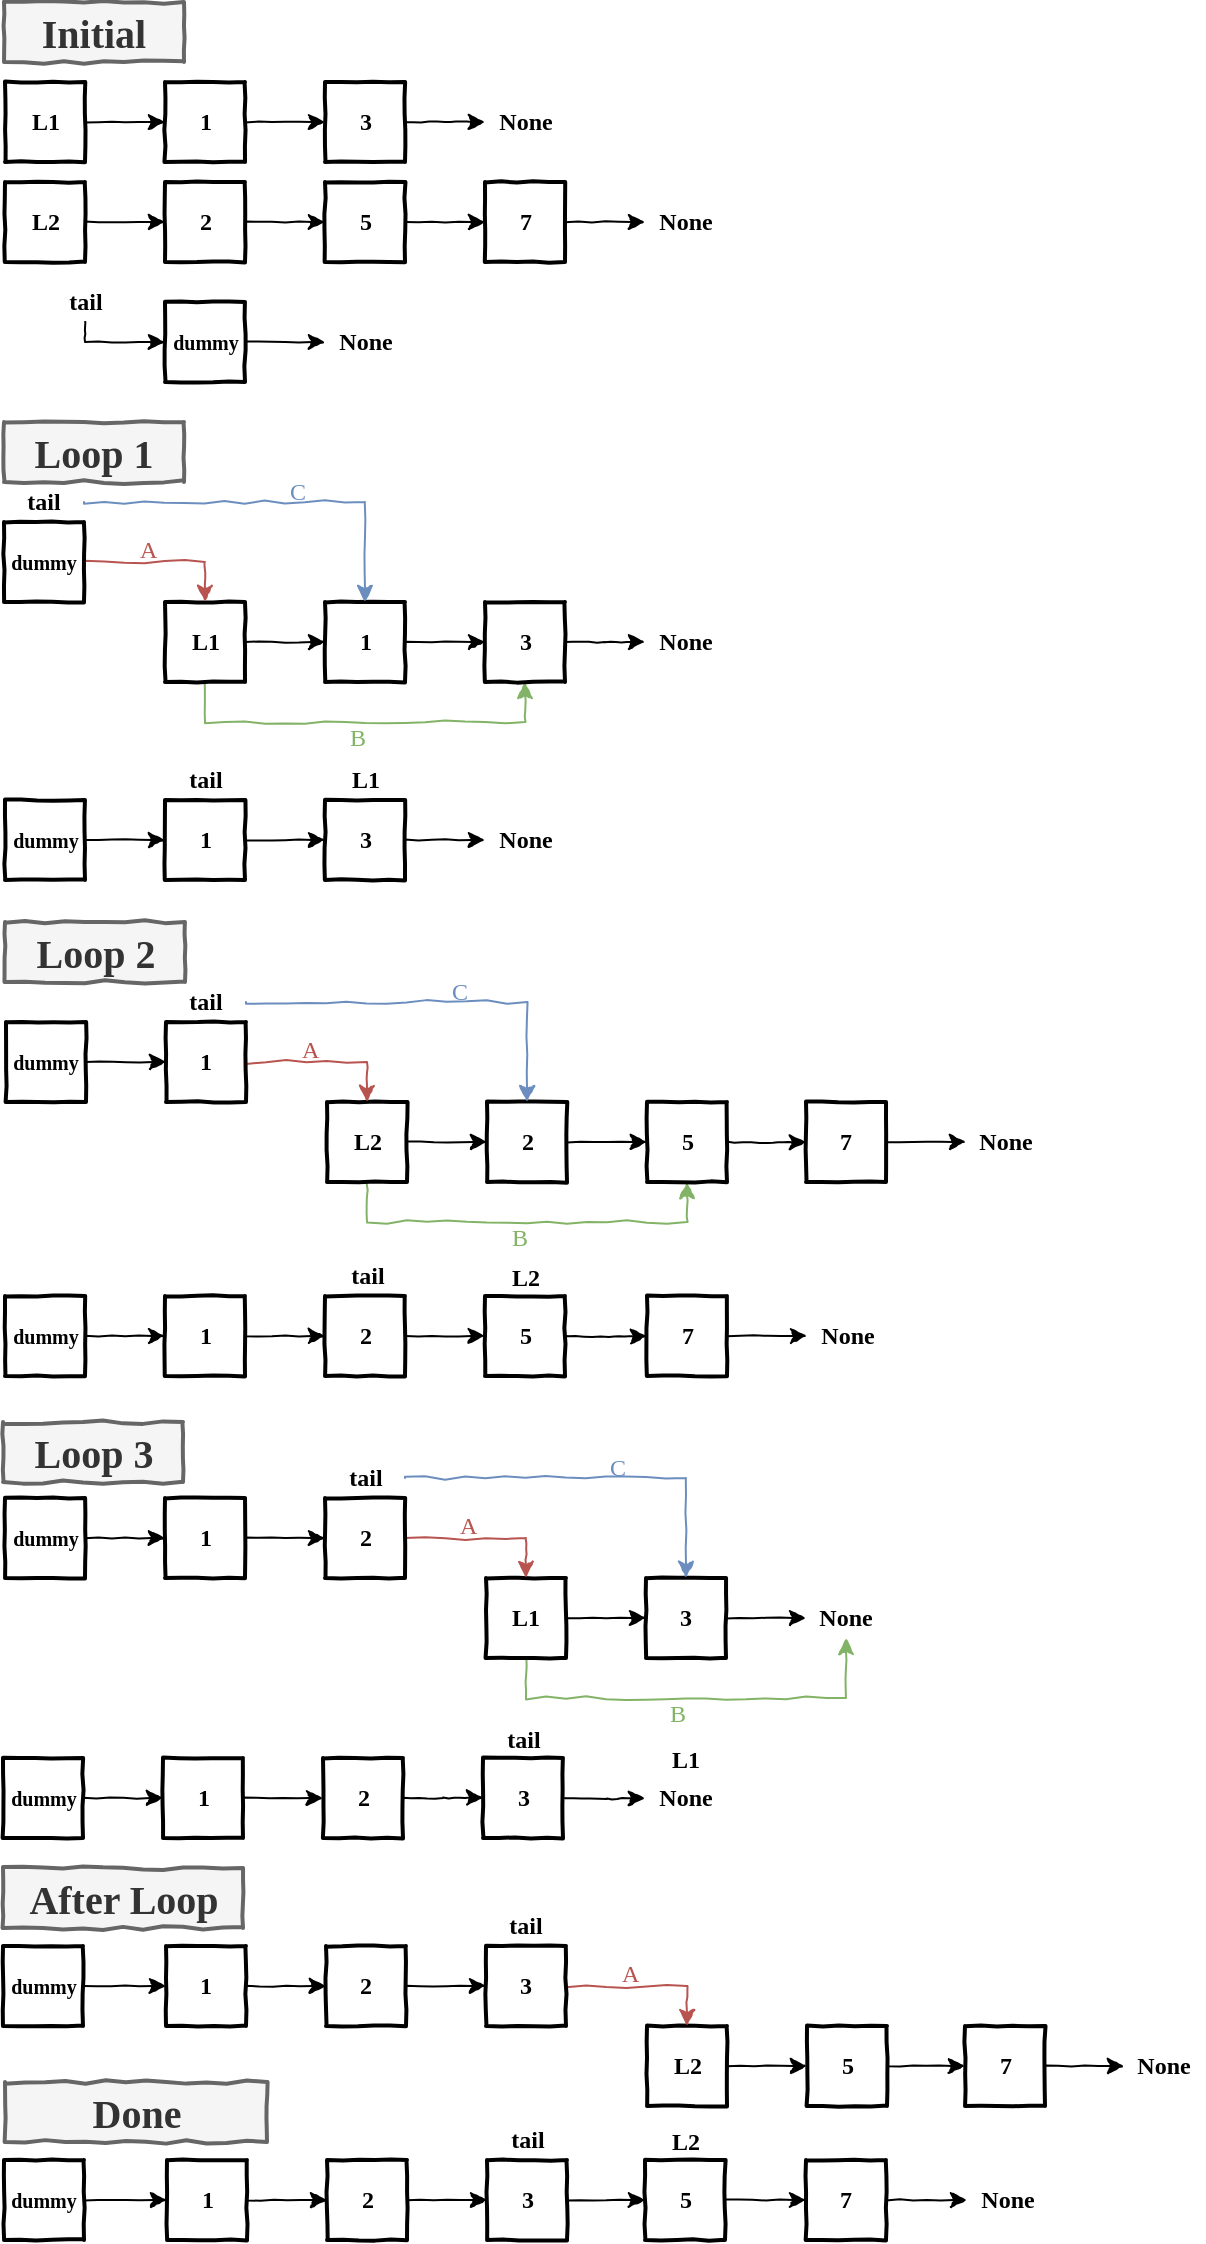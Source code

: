 <mxfile version="12.0.2" type="github" pages="1"><diagram id="EcP9DcWtl1fWHx07Um3-" name="Page-1"><mxGraphModel dx="1189" dy="653" grid="1" gridSize="10" guides="1" tooltips="1" connect="1" arrows="1" fold="1" page="1" pageScale="1" pageWidth="850" pageHeight="1100" math="0" shadow="0"><root><mxCell id="0"/><mxCell id="1" parent="0"/><mxCell id="IUPr6BPMt6sLGLVUetB7-13" value="" style="edgeStyle=orthogonalEdgeStyle;rounded=0;orthogonalLoop=1;jettySize=auto;html=1;comic=1;" parent="1" source="IUPr6BPMt6sLGLVUetB7-3" target="IUPr6BPMt6sLGLVUetB7-12" edge="1"><mxGeometry relative="1" as="geometry"/></mxCell><mxCell id="IUPr6BPMt6sLGLVUetB7-3" value="L1" style="html=1;whiteSpace=wrap;comic=1;strokeWidth=2;fontFamily=Comic Sans MS;fontStyle=1;" parent="1" vertex="1"><mxGeometry x="6.5" y="80" width="40" height="40" as="geometry"/></mxCell><mxCell id="IUPr6BPMt6sLGLVUetB7-15" value="" style="edgeStyle=orthogonalEdgeStyle;rounded=0;orthogonalLoop=1;jettySize=auto;html=1;comic=1;" parent="1" source="IUPr6BPMt6sLGLVUetB7-12" target="IUPr6BPMt6sLGLVUetB7-14" edge="1"><mxGeometry relative="1" as="geometry"/></mxCell><mxCell id="IUPr6BPMt6sLGLVUetB7-12" value="1" style="html=1;whiteSpace=wrap;comic=1;strokeWidth=2;fontFamily=Comic Sans MS;fontStyle=1;" parent="1" vertex="1"><mxGeometry x="86.5" y="80" width="40" height="40" as="geometry"/></mxCell><mxCell id="IUPr6BPMt6sLGLVUetB7-24" value="" style="edgeStyle=orthogonalEdgeStyle;rounded=0;orthogonalLoop=1;jettySize=auto;html=1;comic=1;" parent="1" source="IUPr6BPMt6sLGLVUetB7-14" edge="1"><mxGeometry relative="1" as="geometry"><mxPoint x="246.5" y="100" as="targetPoint"/></mxGeometry></mxCell><mxCell id="IUPr6BPMt6sLGLVUetB7-14" value="3" style="html=1;whiteSpace=wrap;comic=1;strokeWidth=2;fontFamily=Comic Sans MS;fontStyle=1;" parent="1" vertex="1"><mxGeometry x="166.5" y="80" width="40" height="40" as="geometry"/></mxCell><mxCell id="IUPr6BPMt6sLGLVUetB7-30" value="None" style="html=1;whiteSpace=wrap;comic=1;strokeWidth=2;fontFamily=Comic Sans MS;fontStyle=1;strokeColor=none;fillColor=none;" parent="1" vertex="1"><mxGeometry x="246.5" y="80" width="40" height="40" as="geometry"/></mxCell><mxCell id="IUPr6BPMt6sLGLVUetB7-18" value="" style="edgeStyle=orthogonalEdgeStyle;rounded=0;orthogonalLoop=1;jettySize=auto;html=1;comic=1;" parent="1" source="IUPr6BPMt6sLGLVUetB7-16" target="IUPr6BPMt6sLGLVUetB7-17" edge="1"><mxGeometry relative="1" as="geometry"/></mxCell><mxCell id="IUPr6BPMt6sLGLVUetB7-16" value="L2" style="html=1;whiteSpace=wrap;comic=1;strokeWidth=2;fontFamily=Comic Sans MS;fontStyle=1;" parent="1" vertex="1"><mxGeometry x="6.5" y="130" width="40" height="40" as="geometry"/></mxCell><mxCell id="IUPr6BPMt6sLGLVUetB7-20" value="" style="edgeStyle=orthogonalEdgeStyle;rounded=0;orthogonalLoop=1;jettySize=auto;html=1;comic=1;" parent="1" source="IUPr6BPMt6sLGLVUetB7-17" target="IUPr6BPMt6sLGLVUetB7-19" edge="1"><mxGeometry relative="1" as="geometry"/></mxCell><mxCell id="IUPr6BPMt6sLGLVUetB7-17" value="2" style="html=1;whiteSpace=wrap;comic=1;strokeWidth=2;fontFamily=Comic Sans MS;fontStyle=1;" parent="1" vertex="1"><mxGeometry x="86.5" y="130" width="40" height="40" as="geometry"/></mxCell><mxCell id="IUPr6BPMt6sLGLVUetB7-22" value="" style="edgeStyle=orthogonalEdgeStyle;rounded=0;orthogonalLoop=1;jettySize=auto;html=1;comic=1;" parent="1" source="IUPr6BPMt6sLGLVUetB7-19" target="IUPr6BPMt6sLGLVUetB7-21" edge="1"><mxGeometry relative="1" as="geometry"/></mxCell><mxCell id="IUPr6BPMt6sLGLVUetB7-19" value="5" style="html=1;whiteSpace=wrap;comic=1;strokeWidth=2;fontFamily=Comic Sans MS;fontStyle=1;" parent="1" vertex="1"><mxGeometry x="166.5" y="130" width="40" height="40" as="geometry"/></mxCell><mxCell id="IUPr6BPMt6sLGLVUetB7-29" value="" style="edgeStyle=orthogonalEdgeStyle;rounded=0;comic=1;orthogonalLoop=1;jettySize=auto;html=1;" parent="1" source="IUPr6BPMt6sLGLVUetB7-21" target="IUPr6BPMt6sLGLVUetB7-28" edge="1"><mxGeometry relative="1" as="geometry"/></mxCell><mxCell id="IUPr6BPMt6sLGLVUetB7-21" value="7" style="html=1;whiteSpace=wrap;comic=1;strokeWidth=2;fontFamily=Comic Sans MS;fontStyle=1;" parent="1" vertex="1"><mxGeometry x="246.5" y="130" width="40" height="40" as="geometry"/></mxCell><mxCell id="IUPr6BPMt6sLGLVUetB7-28" value="None" style="html=1;whiteSpace=wrap;comic=1;strokeWidth=2;fontFamily=Comic Sans MS;fontStyle=1;rounded=0;glass=0;shadow=0;strokeColor=none;fillColor=none;" parent="1" vertex="1"><mxGeometry x="326.5" y="130" width="40" height="40" as="geometry"/></mxCell><mxCell id="IUPr6BPMt6sLGLVUetB7-46" style="edgeStyle=orthogonalEdgeStyle;rounded=0;comic=1;orthogonalLoop=1;jettySize=auto;html=1;entryX=0;entryY=0.5;entryDx=0;entryDy=0;fontFamily=Verdana;" parent="1" source="IUPr6BPMt6sLGLVUetB7-32" target="IUPr6BPMt6sLGLVUetB7-45" edge="1"><mxGeometry relative="1" as="geometry"/></mxCell><mxCell id="IUPr6BPMt6sLGLVUetB7-32" value="&lt;font style=&quot;font-size: 10px&quot;&gt;dummy&lt;/font&gt;" style="html=1;whiteSpace=wrap;comic=1;strokeWidth=2;fontFamily=Comic Sans MS;fontStyle=1;" parent="1" vertex="1"><mxGeometry x="86.5" y="190" width="40" height="40" as="geometry"/></mxCell><mxCell id="trHUkTjwZEMBzdCRHSfP-166" style="edgeStyle=orthogonalEdgeStyle;rounded=0;comic=1;orthogonalLoop=1;jettySize=auto;html=1;exitX=0.5;exitY=1;exitDx=0;exitDy=0;entryX=0;entryY=0.5;entryDx=0;entryDy=0;labelBackgroundColor=none;fontFamily=Comic Sans MS;fontSize=10;fontColor=#B3B3B3;" parent="1" source="IUPr6BPMt6sLGLVUetB7-36" target="IUPr6BPMt6sLGLVUetB7-32" edge="1"><mxGeometry relative="1" as="geometry"><Array as="points"><mxPoint x="46.5" y="210"/></Array></mxGeometry></mxCell><mxCell id="IUPr6BPMt6sLGLVUetB7-36" value="tail" style="html=1;whiteSpace=wrap;comic=1;strokeWidth=2;fontFamily=Comic Sans MS;fontStyle=1;strokeColor=none;fillColor=none;" parent="1" vertex="1"><mxGeometry x="26.5" y="180" width="40" height="20" as="geometry"/></mxCell><mxCell id="IUPr6BPMt6sLGLVUetB7-45" value="None" style="html=1;whiteSpace=wrap;comic=1;strokeWidth=2;fontFamily=Comic Sans MS;fontStyle=1;rounded=0;glass=0;shadow=0;strokeColor=none;fillColor=none;" parent="1" vertex="1"><mxGeometry x="166.5" y="190" width="40" height="40" as="geometry"/></mxCell><mxCell id="trHUkTjwZEMBzdCRHSfP-5" value="&lt;font style=&quot;font-size: 20px&quot;&gt;Initial&lt;/font&gt;" style="html=1;whiteSpace=wrap;comic=1;strokeWidth=2;fontFamily=Comic Sans MS;fontStyle=1;fillColor=#f5f5f5;strokeColor=#666666;fontColor=#333333;" parent="1" vertex="1"><mxGeometry x="6" y="40" width="90" height="30" as="geometry"/></mxCell><mxCell id="trHUkTjwZEMBzdCRHSfP-6" value="Loop 1" style="html=1;whiteSpace=wrap;comic=1;strokeWidth=2;fontFamily=Comic Sans MS;fontStyle=1;fillColor=#f5f5f5;strokeColor=#666666;fontColor=#333333;fontSize=20;" parent="1" vertex="1"><mxGeometry x="6" y="250" width="90" height="30" as="geometry"/></mxCell><mxCell id="trHUkTjwZEMBzdCRHSfP-167" value="" style="edgeStyle=orthogonalEdgeStyle;rounded=0;orthogonalLoop=1;jettySize=auto;html=1;comic=1;" parent="1" source="trHUkTjwZEMBzdCRHSfP-168" target="trHUkTjwZEMBzdCRHSfP-170" edge="1"><mxGeometry relative="1" as="geometry"/></mxCell><mxCell id="trHUkTjwZEMBzdCRHSfP-185" style="edgeStyle=orthogonalEdgeStyle;rounded=0;comic=1;orthogonalLoop=1;jettySize=auto;html=1;exitX=0.5;exitY=1;exitDx=0;exitDy=0;entryX=0.5;entryY=1;entryDx=0;entryDy=0;labelBackgroundColor=none;fontFamily=Comic Sans MS;fontSize=10;fontColor=#B3B3B3;fillColor=#d5e8d4;strokeColor=#82b366;" parent="1" source="trHUkTjwZEMBzdCRHSfP-168" target="trHUkTjwZEMBzdCRHSfP-172" edge="1"><mxGeometry relative="1" as="geometry"/></mxCell><mxCell id="trHUkTjwZEMBzdCRHSfP-168" value="L1" style="html=1;whiteSpace=wrap;comic=1;strokeWidth=2;fontFamily=Comic Sans MS;fontStyle=1;" parent="1" vertex="1"><mxGeometry x="86.5" y="340" width="40" height="40" as="geometry"/></mxCell><mxCell id="trHUkTjwZEMBzdCRHSfP-169" value="" style="edgeStyle=orthogonalEdgeStyle;rounded=0;orthogonalLoop=1;jettySize=auto;html=1;comic=1;" parent="1" source="trHUkTjwZEMBzdCRHSfP-170" target="trHUkTjwZEMBzdCRHSfP-172" edge="1"><mxGeometry relative="1" as="geometry"/></mxCell><mxCell id="trHUkTjwZEMBzdCRHSfP-170" value="1" style="html=1;whiteSpace=wrap;comic=1;strokeWidth=2;fontFamily=Comic Sans MS;fontStyle=1;" parent="1" vertex="1"><mxGeometry x="166.5" y="340" width="40" height="40" as="geometry"/></mxCell><mxCell id="trHUkTjwZEMBzdCRHSfP-171" value="" style="edgeStyle=orthogonalEdgeStyle;rounded=0;orthogonalLoop=1;jettySize=auto;html=1;comic=1;" parent="1" source="trHUkTjwZEMBzdCRHSfP-172" edge="1"><mxGeometry relative="1" as="geometry"><mxPoint x="326.5" y="360" as="targetPoint"/></mxGeometry></mxCell><mxCell id="trHUkTjwZEMBzdCRHSfP-172" value="3" style="html=1;whiteSpace=wrap;comic=1;strokeWidth=2;fontFamily=Comic Sans MS;fontStyle=1;" parent="1" vertex="1"><mxGeometry x="246.5" y="340" width="40" height="40" as="geometry"/></mxCell><mxCell id="trHUkTjwZEMBzdCRHSfP-173" value="None" style="html=1;whiteSpace=wrap;comic=1;strokeWidth=2;fontFamily=Comic Sans MS;fontStyle=1;strokeColor=none;fillColor=none;" parent="1" vertex="1"><mxGeometry x="326.5" y="340" width="40" height="40" as="geometry"/></mxCell><mxCell id="trHUkTjwZEMBzdCRHSfP-184" style="edgeStyle=orthogonalEdgeStyle;rounded=0;comic=1;orthogonalLoop=1;jettySize=auto;html=1;exitX=1;exitY=0.5;exitDx=0;exitDy=0;entryX=0.5;entryY=0;entryDx=0;entryDy=0;labelBackgroundColor=none;fontFamily=Comic Sans MS;fontSize=10;fontColor=#B3B3B3;fillColor=#f8cecc;strokeColor=#b85450;" parent="1" source="trHUkTjwZEMBzdCRHSfP-175" target="trHUkTjwZEMBzdCRHSfP-168" edge="1"><mxGeometry relative="1" as="geometry"/></mxCell><mxCell id="trHUkTjwZEMBzdCRHSfP-175" value="&lt;font style=&quot;font-size: 10px&quot;&gt;dummy&lt;/font&gt;" style="html=1;whiteSpace=wrap;comic=1;strokeWidth=2;fontFamily=Comic Sans MS;fontStyle=1;" parent="1" vertex="1"><mxGeometry x="6" y="300" width="40" height="40" as="geometry"/></mxCell><mxCell id="trHUkTjwZEMBzdCRHSfP-186" style="edgeStyle=orthogonalEdgeStyle;rounded=0;comic=1;orthogonalLoop=1;jettySize=auto;html=1;exitX=1;exitY=0.5;exitDx=0;exitDy=0;entryX=0.5;entryY=0;entryDx=0;entryDy=0;labelBackgroundColor=none;fontFamily=Comic Sans MS;fontSize=10;fontColor=#B3B3B3;fillColor=#dae8fc;strokeColor=#6c8ebf;" parent="1" source="trHUkTjwZEMBzdCRHSfP-177" target="trHUkTjwZEMBzdCRHSfP-170" edge="1"><mxGeometry relative="1" as="geometry"/></mxCell><mxCell id="trHUkTjwZEMBzdCRHSfP-177" value="tail" style="html=1;whiteSpace=wrap;comic=1;strokeWidth=2;fontFamily=Comic Sans MS;fontStyle=1;strokeColor=none;fillColor=none;" parent="1" vertex="1"><mxGeometry x="6" y="280" width="40" height="20" as="geometry"/></mxCell><mxCell id="trHUkTjwZEMBzdCRHSfP-193" value="&lt;font style=&quot;font-size: 12px&quot; color=&quot;#B85450&quot;&gt;A&lt;/font&gt;" style="text;html=1;resizable=0;points=[];autosize=1;align=left;verticalAlign=top;spacingTop=-4;fontSize=10;fontFamily=Comic Sans MS;fontColor=#000000;" parent="1" vertex="1"><mxGeometry x="71.5" y="304" width="20" height="10" as="geometry"/></mxCell><mxCell id="trHUkTjwZEMBzdCRHSfP-194" value="&lt;font style=&quot;font-size: 12px&quot; color=&quot;#82B366&quot;&gt;B&lt;/font&gt;" style="text;html=1;resizable=0;points=[];autosize=1;align=left;verticalAlign=top;spacingTop=-4;fontSize=10;fontFamily=Comic Sans MS;fontColor=#000000;" parent="1" vertex="1"><mxGeometry x="176.5" y="398" width="20" height="10" as="geometry"/></mxCell><mxCell id="trHUkTjwZEMBzdCRHSfP-196" value="&lt;font style=&quot;font-size: 12px&quot; color=&quot;#6C8EBF&quot;&gt;C&lt;/font&gt;" style="text;html=1;resizable=0;points=[];autosize=1;align=left;verticalAlign=top;spacingTop=-4;fontSize=10;fontFamily=Comic Sans MS;fontColor=#000000;" parent="1" vertex="1"><mxGeometry x="146.5" y="275" width="20" height="10" as="geometry"/></mxCell><mxCell id="trHUkTjwZEMBzdCRHSfP-200" style="edgeStyle=orthogonalEdgeStyle;rounded=0;comic=1;orthogonalLoop=1;jettySize=auto;html=1;exitX=1;exitY=0.5;exitDx=0;exitDy=0;entryX=0;entryY=0.5;entryDx=0;entryDy=0;labelBackgroundColor=none;fontFamily=Comic Sans MS;fontSize=10;fontColor=#000000;" parent="1" source="trHUkTjwZEMBzdCRHSfP-198" target="trHUkTjwZEMBzdCRHSfP-199" edge="1"><mxGeometry relative="1" as="geometry"/></mxCell><mxCell id="trHUkTjwZEMBzdCRHSfP-198" value="&lt;font style=&quot;font-size: 10px&quot;&gt;dummy&lt;/font&gt;" style="html=1;whiteSpace=wrap;comic=1;strokeWidth=2;fontFamily=Comic Sans MS;fontStyle=1;" parent="1" vertex="1"><mxGeometry x="6.5" y="439" width="40" height="40" as="geometry"/></mxCell><mxCell id="trHUkTjwZEMBzdCRHSfP-203" style="edgeStyle=orthogonalEdgeStyle;rounded=0;comic=1;orthogonalLoop=1;jettySize=auto;html=1;exitX=1;exitY=0.5;exitDx=0;exitDy=0;entryX=0;entryY=0.5;entryDx=0;entryDy=0;labelBackgroundColor=none;fontFamily=Comic Sans MS;fontSize=10;fontColor=#000000;" parent="1" source="trHUkTjwZEMBzdCRHSfP-199" target="trHUkTjwZEMBzdCRHSfP-202" edge="1"><mxGeometry relative="1" as="geometry"/></mxCell><mxCell id="trHUkTjwZEMBzdCRHSfP-199" value="1" style="html=1;whiteSpace=wrap;comic=1;strokeWidth=2;fontFamily=Comic Sans MS;fontStyle=1;" parent="1" vertex="1"><mxGeometry x="86.5" y="439" width="40" height="40" as="geometry"/></mxCell><mxCell id="trHUkTjwZEMBzdCRHSfP-201" value="tail" style="html=1;whiteSpace=wrap;comic=1;strokeWidth=2;fontFamily=Comic Sans MS;fontStyle=1;strokeColor=none;fillColor=none;" parent="1" vertex="1"><mxGeometry x="86.5" y="419" width="40" height="20" as="geometry"/></mxCell><mxCell id="trHUkTjwZEMBzdCRHSfP-206" style="edgeStyle=orthogonalEdgeStyle;rounded=0;comic=1;orthogonalLoop=1;jettySize=auto;html=1;exitX=1;exitY=0.5;exitDx=0;exitDy=0;entryX=0;entryY=0.5;entryDx=0;entryDy=0;labelBackgroundColor=none;fontFamily=Comic Sans MS;fontSize=10;fontColor=#000000;" parent="1" source="trHUkTjwZEMBzdCRHSfP-202" target="trHUkTjwZEMBzdCRHSfP-205" edge="1"><mxGeometry relative="1" as="geometry"/></mxCell><mxCell id="trHUkTjwZEMBzdCRHSfP-202" value="3" style="html=1;whiteSpace=wrap;comic=1;strokeWidth=2;fontFamily=Comic Sans MS;fontStyle=1;" parent="1" vertex="1"><mxGeometry x="166.5" y="439" width="40" height="40" as="geometry"/></mxCell><mxCell id="trHUkTjwZEMBzdCRHSfP-204" value="&lt;font style=&quot;font-size: 12px&quot;&gt;L1&lt;/font&gt;" style="html=1;whiteSpace=wrap;comic=1;strokeWidth=2;fontFamily=Comic Sans MS;fontStyle=1;strokeColor=none;fillColor=none;" parent="1" vertex="1"><mxGeometry x="166.5" y="419" width="40" height="20" as="geometry"/></mxCell><mxCell id="trHUkTjwZEMBzdCRHSfP-205" value="None" style="html=1;whiteSpace=wrap;comic=1;strokeWidth=2;fontFamily=Comic Sans MS;fontStyle=1;strokeColor=none;fillColor=none;" parent="1" vertex="1"><mxGeometry x="246.5" y="439" width="40" height="40" as="geometry"/></mxCell><mxCell id="trHUkTjwZEMBzdCRHSfP-207" value="Loop 2" style="html=1;whiteSpace=wrap;comic=1;strokeWidth=2;fontFamily=Comic Sans MS;fontStyle=1;fillColor=#f5f5f5;strokeColor=#666666;fontColor=#333333;fontSize=20;" parent="1" vertex="1"><mxGeometry x="6.5" y="500" width="90" height="30" as="geometry"/></mxCell><mxCell id="trHUkTjwZEMBzdCRHSfP-208" value="" style="edgeStyle=orthogonalEdgeStyle;rounded=0;orthogonalLoop=1;jettySize=auto;html=1;comic=1;" parent="1" source="trHUkTjwZEMBzdCRHSfP-210" target="trHUkTjwZEMBzdCRHSfP-212" edge="1"><mxGeometry relative="1" as="geometry"/></mxCell><mxCell id="trHUkTjwZEMBzdCRHSfP-209" style="edgeStyle=orthogonalEdgeStyle;rounded=0;comic=1;orthogonalLoop=1;jettySize=auto;html=1;exitX=0.5;exitY=1;exitDx=0;exitDy=0;entryX=0.5;entryY=1;entryDx=0;entryDy=0;labelBackgroundColor=none;fontFamily=Comic Sans MS;fontSize=10;fontColor=#B3B3B3;fillColor=#d5e8d4;strokeColor=#82b366;" parent="1" source="trHUkTjwZEMBzdCRHSfP-210" target="trHUkTjwZEMBzdCRHSfP-214" edge="1"><mxGeometry relative="1" as="geometry"/></mxCell><mxCell id="trHUkTjwZEMBzdCRHSfP-210" value="L2" style="html=1;whiteSpace=wrap;comic=1;strokeWidth=2;fontFamily=Comic Sans MS;fontStyle=1;" parent="1" vertex="1"><mxGeometry x="167.5" y="590" width="40" height="40" as="geometry"/></mxCell><mxCell id="trHUkTjwZEMBzdCRHSfP-211" value="" style="edgeStyle=orthogonalEdgeStyle;rounded=0;orthogonalLoop=1;jettySize=auto;html=1;comic=1;" parent="1" source="trHUkTjwZEMBzdCRHSfP-212" target="trHUkTjwZEMBzdCRHSfP-214" edge="1"><mxGeometry relative="1" as="geometry"/></mxCell><mxCell id="trHUkTjwZEMBzdCRHSfP-212" value="2" style="html=1;whiteSpace=wrap;comic=1;strokeWidth=2;fontFamily=Comic Sans MS;fontStyle=1;" parent="1" vertex="1"><mxGeometry x="247.5" y="590" width="40" height="40" as="geometry"/></mxCell><mxCell id="trHUkTjwZEMBzdCRHSfP-214" value="5" style="html=1;whiteSpace=wrap;comic=1;strokeWidth=2;fontFamily=Comic Sans MS;fontStyle=1;" parent="1" vertex="1"><mxGeometry x="327.5" y="590" width="40" height="40" as="geometry"/></mxCell><mxCell id="trHUkTjwZEMBzdCRHSfP-216" style="edgeStyle=orthogonalEdgeStyle;rounded=0;comic=1;orthogonalLoop=1;jettySize=auto;html=1;exitX=1;exitY=0.5;exitDx=0;exitDy=0;entryX=0.5;entryY=0;entryDx=0;entryDy=0;labelBackgroundColor=none;fontFamily=Comic Sans MS;fontSize=10;fontColor=#B3B3B3;fillColor=#f8cecc;strokeColor=#b85450;" parent="1" source="trHUkTjwZEMBzdCRHSfP-217" target="trHUkTjwZEMBzdCRHSfP-210" edge="1"><mxGeometry relative="1" as="geometry"/></mxCell><mxCell id="trHUkTjwZEMBzdCRHSfP-217" value="1" style="html=1;whiteSpace=wrap;comic=1;strokeWidth=2;fontFamily=Comic Sans MS;fontStyle=1;" parent="1" vertex="1"><mxGeometry x="87" y="550" width="40" height="40" as="geometry"/></mxCell><mxCell id="trHUkTjwZEMBzdCRHSfP-218" style="edgeStyle=orthogonalEdgeStyle;rounded=0;comic=1;orthogonalLoop=1;jettySize=auto;html=1;exitX=1;exitY=0.5;exitDx=0;exitDy=0;entryX=0.5;entryY=0;entryDx=0;entryDy=0;labelBackgroundColor=none;fontFamily=Comic Sans MS;fontSize=10;fontColor=#B3B3B3;fillColor=#dae8fc;strokeColor=#6c8ebf;" parent="1" source="trHUkTjwZEMBzdCRHSfP-219" target="trHUkTjwZEMBzdCRHSfP-212" edge="1"><mxGeometry relative="1" as="geometry"/></mxCell><mxCell id="trHUkTjwZEMBzdCRHSfP-219" value="tail" style="html=1;whiteSpace=wrap;comic=1;strokeWidth=2;fontFamily=Comic Sans MS;fontStyle=1;strokeColor=none;fillColor=none;" parent="1" vertex="1"><mxGeometry x="87" y="530" width="40" height="20" as="geometry"/></mxCell><mxCell id="trHUkTjwZEMBzdCRHSfP-220" value="&lt;font style=&quot;font-size: 12px&quot; color=&quot;#B85450&quot;&gt;A&lt;/font&gt;" style="text;html=1;resizable=0;points=[];autosize=1;align=left;verticalAlign=top;spacingTop=-4;fontSize=10;fontFamily=Comic Sans MS;fontColor=#000000;" parent="1" vertex="1"><mxGeometry x="152.5" y="554" width="20" height="10" as="geometry"/></mxCell><mxCell id="trHUkTjwZEMBzdCRHSfP-221" value="&lt;font style=&quot;font-size: 12px&quot; color=&quot;#82B366&quot;&gt;B&lt;/font&gt;" style="text;html=1;resizable=0;points=[];autosize=1;align=left;verticalAlign=top;spacingTop=-4;fontSize=10;fontFamily=Comic Sans MS;fontColor=#000000;" parent="1" vertex="1"><mxGeometry x="257.5" y="648" width="20" height="10" as="geometry"/></mxCell><mxCell id="trHUkTjwZEMBzdCRHSfP-222" value="&lt;font style=&quot;font-size: 12px&quot; color=&quot;#6C8EBF&quot;&gt;C&lt;/font&gt;" style="text;html=1;resizable=0;points=[];autosize=1;align=left;verticalAlign=top;spacingTop=-4;fontSize=10;fontFamily=Comic Sans MS;fontColor=#000000;" parent="1" vertex="1"><mxGeometry x="227.5" y="525" width="20" height="10" as="geometry"/></mxCell><mxCell id="trHUkTjwZEMBzdCRHSfP-223" style="edgeStyle=orthogonalEdgeStyle;rounded=0;comic=1;orthogonalLoop=1;jettySize=auto;html=1;exitX=1;exitY=0.5;exitDx=0;exitDy=0;entryX=0;entryY=0.5;entryDx=0;entryDy=0;labelBackgroundColor=none;fontFamily=Comic Sans MS;fontSize=10;fontColor=#000000;" parent="1" source="trHUkTjwZEMBzdCRHSfP-224" target="trHUkTjwZEMBzdCRHSfP-226" edge="1"><mxGeometry relative="1" as="geometry"/></mxCell><mxCell id="trHUkTjwZEMBzdCRHSfP-224" value="&lt;font style=&quot;font-size: 10px&quot;&gt;dummy&lt;/font&gt;" style="html=1;whiteSpace=wrap;comic=1;strokeWidth=2;fontFamily=Comic Sans MS;fontStyle=1;" parent="1" vertex="1"><mxGeometry x="6.5" y="687" width="40" height="40" as="geometry"/></mxCell><mxCell id="trHUkTjwZEMBzdCRHSfP-225" style="edgeStyle=orthogonalEdgeStyle;rounded=0;comic=1;orthogonalLoop=1;jettySize=auto;html=1;exitX=1;exitY=0.5;exitDx=0;exitDy=0;entryX=0;entryY=0.5;entryDx=0;entryDy=0;labelBackgroundColor=none;fontFamily=Comic Sans MS;fontSize=10;fontColor=#000000;" parent="1" source="trHUkTjwZEMBzdCRHSfP-226" target="trHUkTjwZEMBzdCRHSfP-229" edge="1"><mxGeometry relative="1" as="geometry"/></mxCell><mxCell id="trHUkTjwZEMBzdCRHSfP-226" value="1" style="html=1;whiteSpace=wrap;comic=1;strokeWidth=2;fontFamily=Comic Sans MS;fontStyle=1;" parent="1" vertex="1"><mxGeometry x="86.5" y="687" width="40" height="40" as="geometry"/></mxCell><mxCell id="trHUkTjwZEMBzdCRHSfP-227" value="tail" style="html=1;whiteSpace=wrap;comic=1;strokeWidth=2;fontFamily=Comic Sans MS;fontStyle=1;strokeColor=none;fillColor=none;" parent="1" vertex="1"><mxGeometry x="167.5" y="667" width="40" height="20" as="geometry"/></mxCell><mxCell id="trHUkTjwZEMBzdCRHSfP-228" style="edgeStyle=orthogonalEdgeStyle;rounded=0;comic=1;orthogonalLoop=1;jettySize=auto;html=1;exitX=1;exitY=0.5;exitDx=0;exitDy=0;entryX=0;entryY=0.5;entryDx=0;entryDy=0;labelBackgroundColor=none;fontFamily=Comic Sans MS;fontSize=10;fontColor=#000000;" parent="1" source="trHUkTjwZEMBzdCRHSfP-229" edge="1"><mxGeometry relative="1" as="geometry"><mxPoint x="246.357" y="706.952" as="targetPoint"/></mxGeometry></mxCell><mxCell id="trHUkTjwZEMBzdCRHSfP-229" value="2" style="html=1;whiteSpace=wrap;comic=1;strokeWidth=2;fontFamily=Comic Sans MS;fontStyle=1;" parent="1" vertex="1"><mxGeometry x="166.5" y="687" width="40" height="40" as="geometry"/></mxCell><mxCell id="trHUkTjwZEMBzdCRHSfP-230" value="L2" style="html=1;whiteSpace=wrap;comic=1;strokeWidth=2;fontFamily=Comic Sans MS;fontStyle=1;strokeColor=none;fillColor=none;" parent="1" vertex="1"><mxGeometry x="246.5" y="668" width="40" height="20" as="geometry"/></mxCell><mxCell id="trHUkTjwZEMBzdCRHSfP-237" value="" style="edgeStyle=orthogonalEdgeStyle;rounded=0;orthogonalLoop=1;jettySize=auto;html=1;comic=1;" parent="1" target="trHUkTjwZEMBzdCRHSfP-239" edge="1"><mxGeometry relative="1" as="geometry"><mxPoint x="367" y="610" as="sourcePoint"/></mxGeometry></mxCell><mxCell id="trHUkTjwZEMBzdCRHSfP-238" value="" style="edgeStyle=orthogonalEdgeStyle;rounded=0;comic=1;orthogonalLoop=1;jettySize=auto;html=1;" parent="1" source="trHUkTjwZEMBzdCRHSfP-239" target="trHUkTjwZEMBzdCRHSfP-240" edge="1"><mxGeometry relative="1" as="geometry"/></mxCell><mxCell id="trHUkTjwZEMBzdCRHSfP-239" value="7" style="html=1;whiteSpace=wrap;comic=1;strokeWidth=2;fontFamily=Comic Sans MS;fontStyle=1;" parent="1" vertex="1"><mxGeometry x="407" y="590" width="40" height="40" as="geometry"/></mxCell><mxCell id="trHUkTjwZEMBzdCRHSfP-240" value="None" style="html=1;whiteSpace=wrap;comic=1;strokeWidth=2;fontFamily=Comic Sans MS;fontStyle=1;rounded=0;glass=0;shadow=0;strokeColor=none;fillColor=none;" parent="1" vertex="1"><mxGeometry x="487" y="590" width="40" height="40" as="geometry"/></mxCell><mxCell id="trHUkTjwZEMBzdCRHSfP-244" style="edgeStyle=orthogonalEdgeStyle;rounded=0;comic=1;orthogonalLoop=1;jettySize=auto;html=1;entryX=0;entryY=0.5;entryDx=0;entryDy=0;labelBackgroundColor=none;fontFamily=Comic Sans MS;fontSize=10;fontColor=#000000;" parent="1" source="trHUkTjwZEMBzdCRHSfP-243" target="trHUkTjwZEMBzdCRHSfP-217" edge="1"><mxGeometry relative="1" as="geometry"/></mxCell><mxCell id="trHUkTjwZEMBzdCRHSfP-243" value="&lt;font style=&quot;font-size: 10px&quot;&gt;dummy&lt;/font&gt;" style="html=1;whiteSpace=wrap;comic=1;strokeWidth=2;fontFamily=Comic Sans MS;fontStyle=1;" parent="1" vertex="1"><mxGeometry x="7" y="550" width="40" height="40" as="geometry"/></mxCell><mxCell id="trHUkTjwZEMBzdCRHSfP-245" value="5" style="html=1;whiteSpace=wrap;comic=1;strokeWidth=2;fontFamily=Comic Sans MS;fontStyle=1;" parent="1" vertex="1"><mxGeometry x="246.5" y="687" width="40" height="40" as="geometry"/></mxCell><mxCell id="trHUkTjwZEMBzdCRHSfP-248" value="" style="edgeStyle=orthogonalEdgeStyle;rounded=0;orthogonalLoop=1;jettySize=auto;html=1;comic=1;" parent="1" target="trHUkTjwZEMBzdCRHSfP-250" edge="1"><mxGeometry relative="1" as="geometry"><mxPoint x="287.5" y="707" as="sourcePoint"/></mxGeometry></mxCell><mxCell id="trHUkTjwZEMBzdCRHSfP-249" value="" style="edgeStyle=orthogonalEdgeStyle;rounded=0;comic=1;orthogonalLoop=1;jettySize=auto;html=1;" parent="1" source="trHUkTjwZEMBzdCRHSfP-250" target="trHUkTjwZEMBzdCRHSfP-251" edge="1"><mxGeometry relative="1" as="geometry"/></mxCell><mxCell id="trHUkTjwZEMBzdCRHSfP-250" value="7" style="html=1;whiteSpace=wrap;comic=1;strokeWidth=2;fontFamily=Comic Sans MS;fontStyle=1;" parent="1" vertex="1"><mxGeometry x="327.5" y="687" width="40" height="40" as="geometry"/></mxCell><mxCell id="trHUkTjwZEMBzdCRHSfP-251" value="None" style="html=1;whiteSpace=wrap;comic=1;strokeWidth=2;fontFamily=Comic Sans MS;fontStyle=1;rounded=0;glass=0;shadow=0;strokeColor=none;fillColor=none;" parent="1" vertex="1"><mxGeometry x="407.5" y="687" width="40" height="40" as="geometry"/></mxCell><mxCell id="trHUkTjwZEMBzdCRHSfP-252" value="Loop 3" style="html=1;whiteSpace=wrap;comic=1;strokeWidth=2;fontFamily=Comic Sans MS;fontStyle=1;fillColor=#f5f5f5;strokeColor=#666666;fontColor=#333333;fontSize=20;" parent="1" vertex="1"><mxGeometry x="5.5" y="750" width="90" height="30" as="geometry"/></mxCell><mxCell id="trHUkTjwZEMBzdCRHSfP-253" value="" style="edgeStyle=orthogonalEdgeStyle;rounded=0;orthogonalLoop=1;jettySize=auto;html=1;comic=1;" parent="1" source="trHUkTjwZEMBzdCRHSfP-255" target="trHUkTjwZEMBzdCRHSfP-257" edge="1"><mxGeometry relative="1" as="geometry"/></mxCell><mxCell id="trHUkTjwZEMBzdCRHSfP-254" style="edgeStyle=orthogonalEdgeStyle;rounded=0;comic=1;orthogonalLoop=1;jettySize=auto;html=1;exitX=0.5;exitY=1;exitDx=0;exitDy=0;entryX=0.5;entryY=1;entryDx=0;entryDy=0;labelBackgroundColor=none;fontFamily=Comic Sans MS;fontSize=10;fontColor=#B3B3B3;fillColor=#d5e8d4;strokeColor=#82b366;" parent="1" source="trHUkTjwZEMBzdCRHSfP-255" target="trHUkTjwZEMBzdCRHSfP-258" edge="1"><mxGeometry relative="1" as="geometry"/></mxCell><mxCell id="trHUkTjwZEMBzdCRHSfP-255" value="L1" style="html=1;whiteSpace=wrap;comic=1;strokeWidth=2;fontFamily=Comic Sans MS;fontStyle=1;" parent="1" vertex="1"><mxGeometry x="247" y="828" width="40" height="40" as="geometry"/></mxCell><mxCell id="trHUkTjwZEMBzdCRHSfP-256" value="" style="edgeStyle=orthogonalEdgeStyle;rounded=0;orthogonalLoop=1;jettySize=auto;html=1;comic=1;" parent="1" source="trHUkTjwZEMBzdCRHSfP-257" target="trHUkTjwZEMBzdCRHSfP-258" edge="1"><mxGeometry relative="1" as="geometry"/></mxCell><mxCell id="trHUkTjwZEMBzdCRHSfP-257" value="3" style="html=1;whiteSpace=wrap;comic=1;strokeWidth=2;fontFamily=Comic Sans MS;fontStyle=1;" parent="1" vertex="1"><mxGeometry x="327" y="828" width="40" height="40" as="geometry"/></mxCell><mxCell id="trHUkTjwZEMBzdCRHSfP-258" value="None" style="html=1;whiteSpace=wrap;comic=1;strokeWidth=2;fontFamily=Comic Sans MS;fontStyle=1;strokeColor=none;fillColor=none;" parent="1" vertex="1"><mxGeometry x="407" y="838" width="40" height="20" as="geometry"/></mxCell><mxCell id="trHUkTjwZEMBzdCRHSfP-259" style="edgeStyle=orthogonalEdgeStyle;rounded=0;comic=1;orthogonalLoop=1;jettySize=auto;html=1;exitX=1;exitY=0.5;exitDx=0;exitDy=0;entryX=0.5;entryY=0;entryDx=0;entryDy=0;labelBackgroundColor=none;fontFamily=Comic Sans MS;fontSize=10;fontColor=#B3B3B3;fillColor=#f8cecc;strokeColor=#b85450;" parent="1" source="trHUkTjwZEMBzdCRHSfP-260" target="trHUkTjwZEMBzdCRHSfP-255" edge="1"><mxGeometry relative="1" as="geometry"/></mxCell><mxCell id="trHUkTjwZEMBzdCRHSfP-260" value="2" style="html=1;whiteSpace=wrap;comic=1;strokeWidth=2;fontFamily=Comic Sans MS;fontStyle=1;" parent="1" vertex="1"><mxGeometry x="166.5" y="788" width="40" height="40" as="geometry"/></mxCell><mxCell id="trHUkTjwZEMBzdCRHSfP-261" style="edgeStyle=orthogonalEdgeStyle;rounded=0;comic=1;orthogonalLoop=1;jettySize=auto;html=1;exitX=1;exitY=0.5;exitDx=0;exitDy=0;entryX=0.5;entryY=0;entryDx=0;entryDy=0;labelBackgroundColor=none;fontFamily=Comic Sans MS;fontSize=10;fontColor=#B3B3B3;fillColor=#dae8fc;strokeColor=#6c8ebf;" parent="1" source="trHUkTjwZEMBzdCRHSfP-262" target="trHUkTjwZEMBzdCRHSfP-257" edge="1"><mxGeometry relative="1" as="geometry"/></mxCell><mxCell id="trHUkTjwZEMBzdCRHSfP-262" value="tail" style="html=1;whiteSpace=wrap;comic=1;strokeWidth=2;fontFamily=Comic Sans MS;fontStyle=1;strokeColor=none;fillColor=none;" parent="1" vertex="1"><mxGeometry x="166.5" y="768" width="40" height="20" as="geometry"/></mxCell><mxCell id="trHUkTjwZEMBzdCRHSfP-263" value="&lt;font style=&quot;font-size: 12px&quot; color=&quot;#B85450&quot;&gt;A&lt;/font&gt;" style="text;html=1;resizable=0;points=[];autosize=1;align=left;verticalAlign=top;spacingTop=-4;fontSize=10;fontFamily=Comic Sans MS;fontColor=#000000;" parent="1" vertex="1"><mxGeometry x="232" y="792" width="20" height="10" as="geometry"/></mxCell><mxCell id="trHUkTjwZEMBzdCRHSfP-264" value="&lt;font style=&quot;font-size: 12px&quot; color=&quot;#82B366&quot;&gt;B&lt;/font&gt;" style="text;html=1;resizable=0;points=[];autosize=1;align=left;verticalAlign=top;spacingTop=-4;fontSize=10;fontFamily=Comic Sans MS;fontColor=#000000;" parent="1" vertex="1"><mxGeometry x="337" y="886" width="20" height="10" as="geometry"/></mxCell><mxCell id="trHUkTjwZEMBzdCRHSfP-265" value="&lt;font style=&quot;font-size: 12px&quot; color=&quot;#6C8EBF&quot;&gt;C&lt;/font&gt;" style="text;html=1;resizable=0;points=[];autosize=1;align=left;verticalAlign=top;spacingTop=-4;fontSize=10;fontFamily=Comic Sans MS;fontColor=#000000;" parent="1" vertex="1"><mxGeometry x="307" y="763" width="20" height="10" as="geometry"/></mxCell><mxCell id="trHUkTjwZEMBzdCRHSfP-266" style="edgeStyle=orthogonalEdgeStyle;rounded=0;comic=1;orthogonalLoop=1;jettySize=auto;html=1;exitX=1;exitY=0.5;exitDx=0;exitDy=0;entryX=0;entryY=0.5;entryDx=0;entryDy=0;labelBackgroundColor=none;fontFamily=Comic Sans MS;fontSize=10;fontColor=#000000;" parent="1" source="trHUkTjwZEMBzdCRHSfP-267" target="trHUkTjwZEMBzdCRHSfP-269" edge="1"><mxGeometry relative="1" as="geometry"/></mxCell><mxCell id="trHUkTjwZEMBzdCRHSfP-267" value="&lt;font style=&quot;font-size: 10px&quot;&gt;dummy&lt;/font&gt;" style="html=1;whiteSpace=wrap;comic=1;strokeWidth=2;fontFamily=Comic Sans MS;fontStyle=1;" parent="1" vertex="1"><mxGeometry x="5.5" y="918" width="40" height="40" as="geometry"/></mxCell><mxCell id="trHUkTjwZEMBzdCRHSfP-268" style="edgeStyle=orthogonalEdgeStyle;rounded=0;comic=1;orthogonalLoop=1;jettySize=auto;html=1;exitX=1;exitY=0.5;exitDx=0;exitDy=0;entryX=0;entryY=0.5;entryDx=0;entryDy=0;labelBackgroundColor=none;fontFamily=Comic Sans MS;fontSize=10;fontColor=#000000;" parent="1" source="trHUkTjwZEMBzdCRHSfP-269" target="trHUkTjwZEMBzdCRHSfP-272" edge="1"><mxGeometry relative="1" as="geometry"/></mxCell><mxCell id="trHUkTjwZEMBzdCRHSfP-269" value="1" style="html=1;whiteSpace=wrap;comic=1;strokeWidth=2;fontFamily=Comic Sans MS;fontStyle=1;" parent="1" vertex="1"><mxGeometry x="85.5" y="918" width="40" height="40" as="geometry"/></mxCell><mxCell id="trHUkTjwZEMBzdCRHSfP-271" style="edgeStyle=orthogonalEdgeStyle;rounded=0;comic=1;orthogonalLoop=1;jettySize=auto;html=1;exitX=1;exitY=0.5;exitDx=0;exitDy=0;entryX=0;entryY=0.5;entryDx=0;entryDy=0;labelBackgroundColor=none;fontFamily=Comic Sans MS;fontSize=10;fontColor=#000000;" parent="1" source="trHUkTjwZEMBzdCRHSfP-272" edge="1"><mxGeometry relative="1" as="geometry"><mxPoint x="245.603" y="937.69" as="targetPoint"/></mxGeometry></mxCell><mxCell id="trHUkTjwZEMBzdCRHSfP-272" value="2" style="html=1;whiteSpace=wrap;comic=1;strokeWidth=2;fontFamily=Comic Sans MS;fontStyle=1;" parent="1" vertex="1"><mxGeometry x="165.5" y="918" width="40" height="40" as="geometry"/></mxCell><mxCell id="trHUkTjwZEMBzdCRHSfP-273" value="tail" style="html=1;whiteSpace=wrap;comic=1;strokeWidth=2;fontFamily=Comic Sans MS;fontStyle=1;strokeColor=none;fillColor=none;" parent="1" vertex="1"><mxGeometry x="245.5" y="899" width="40" height="20" as="geometry"/></mxCell><mxCell id="trHUkTjwZEMBzdCRHSfP-278" style="edgeStyle=orthogonalEdgeStyle;rounded=0;comic=1;orthogonalLoop=1;jettySize=auto;html=1;entryX=0;entryY=0.5;entryDx=0;entryDy=0;labelBackgroundColor=none;fontFamily=Comic Sans MS;fontSize=10;fontColor=#000000;" parent="1" source="trHUkTjwZEMBzdCRHSfP-279" target="trHUkTjwZEMBzdCRHSfP-260" edge="1"><mxGeometry relative="1" as="geometry"/></mxCell><mxCell id="trHUkTjwZEMBzdCRHSfP-279" value="1" style="html=1;whiteSpace=wrap;comic=1;strokeWidth=2;fontFamily=Comic Sans MS;fontStyle=1;" parent="1" vertex="1"><mxGeometry x="86.5" y="788" width="40" height="40" as="geometry"/></mxCell><mxCell id="trHUkTjwZEMBzdCRHSfP-280" value="3" style="html=1;whiteSpace=wrap;comic=1;strokeWidth=2;fontFamily=Comic Sans MS;fontStyle=1;" parent="1" vertex="1"><mxGeometry x="245.5" y="918" width="40" height="40" as="geometry"/></mxCell><mxCell id="trHUkTjwZEMBzdCRHSfP-281" value="" style="edgeStyle=orthogonalEdgeStyle;rounded=0;orthogonalLoop=1;jettySize=auto;html=1;comic=1;" parent="1" target="trHUkTjwZEMBzdCRHSfP-283" edge="1"><mxGeometry relative="1" as="geometry"><mxPoint x="286.5" y="938" as="sourcePoint"/></mxGeometry></mxCell><mxCell id="trHUkTjwZEMBzdCRHSfP-283" value="None" style="html=1;whiteSpace=wrap;comic=1;strokeWidth=2;fontFamily=Comic Sans MS;fontStyle=1;strokeColor=none;fillColor=none;" parent="1" vertex="1"><mxGeometry x="326.5" y="918" width="40" height="40" as="geometry"/></mxCell><mxCell id="trHUkTjwZEMBzdCRHSfP-423" style="edgeStyle=orthogonalEdgeStyle;rounded=0;comic=1;orthogonalLoop=1;jettySize=auto;html=1;entryX=0;entryY=0.5;entryDx=0;entryDy=0;labelBackgroundColor=none;fontFamily=Comic Sans MS;fontSize=10;fontColor=#000000;" parent="1" source="trHUkTjwZEMBzdCRHSfP-286" target="trHUkTjwZEMBzdCRHSfP-279" edge="1"><mxGeometry relative="1" as="geometry"/></mxCell><mxCell id="trHUkTjwZEMBzdCRHSfP-286" value="&lt;font style=&quot;font-size: 10px&quot;&gt;dummy&lt;/font&gt;" style="html=1;whiteSpace=wrap;comic=1;strokeWidth=2;fontFamily=Comic Sans MS;fontStyle=1;" parent="1" vertex="1"><mxGeometry x="6.5" y="788" width="40" height="40" as="geometry"/></mxCell><mxCell id="trHUkTjwZEMBzdCRHSfP-292" value="L1" style="html=1;whiteSpace=wrap;comic=1;strokeWidth=2;fontFamily=Comic Sans MS;fontStyle=1;strokeColor=none;fillColor=none;" parent="1" vertex="1"><mxGeometry x="326.5" y="909" width="40" height="20" as="geometry"/></mxCell><mxCell id="trHUkTjwZEMBzdCRHSfP-325" value="After Loop" style="html=1;whiteSpace=wrap;comic=1;strokeWidth=2;fontFamily=Comic Sans MS;fontStyle=1;fillColor=#f5f5f5;strokeColor=#666666;fontColor=#333333;fontSize=20;" parent="1" vertex="1"><mxGeometry x="5.5" y="973" width="120" height="30" as="geometry"/></mxCell><mxCell id="trHUkTjwZEMBzdCRHSfP-326" value="" style="edgeStyle=orthogonalEdgeStyle;rounded=0;orthogonalLoop=1;jettySize=auto;html=1;comic=1;" parent="1" source="trHUkTjwZEMBzdCRHSfP-328" target="trHUkTjwZEMBzdCRHSfP-330" edge="1"><mxGeometry relative="1" as="geometry"/></mxCell><mxCell id="trHUkTjwZEMBzdCRHSfP-328" value="L2" style="html=1;whiteSpace=wrap;comic=1;strokeWidth=2;fontFamily=Comic Sans MS;fontStyle=1;" parent="1" vertex="1"><mxGeometry x="327.5" y="1052" width="40" height="40" as="geometry"/></mxCell><mxCell id="trHUkTjwZEMBzdCRHSfP-377" style="edgeStyle=orthogonalEdgeStyle;rounded=0;comic=1;orthogonalLoop=1;jettySize=auto;html=1;exitX=1;exitY=0.5;exitDx=0;exitDy=0;entryX=0;entryY=0.5;entryDx=0;entryDy=0;labelBackgroundColor=none;fontFamily=Comic Sans MS;fontSize=10;fontColor=#000000;" parent="1" source="trHUkTjwZEMBzdCRHSfP-330" target="trHUkTjwZEMBzdCRHSfP-376" edge="1"><mxGeometry relative="1" as="geometry"/></mxCell><mxCell id="trHUkTjwZEMBzdCRHSfP-330" value="5" style="html=1;whiteSpace=wrap;comic=1;strokeWidth=2;fontFamily=Comic Sans MS;fontStyle=1;" parent="1" vertex="1"><mxGeometry x="407.5" y="1052" width="40" height="40" as="geometry"/></mxCell><mxCell id="trHUkTjwZEMBzdCRHSfP-332" style="edgeStyle=orthogonalEdgeStyle;rounded=0;comic=1;orthogonalLoop=1;jettySize=auto;html=1;exitX=1;exitY=0.5;exitDx=0;exitDy=0;entryX=0.5;entryY=0;entryDx=0;entryDy=0;labelBackgroundColor=none;fontFamily=Comic Sans MS;fontSize=10;fontColor=#B3B3B3;fillColor=#f8cecc;strokeColor=#b85450;" parent="1" source="trHUkTjwZEMBzdCRHSfP-333" target="trHUkTjwZEMBzdCRHSfP-328" edge="1"><mxGeometry relative="1" as="geometry"/></mxCell><mxCell id="trHUkTjwZEMBzdCRHSfP-333" value="3" style="html=1;whiteSpace=wrap;comic=1;strokeWidth=2;fontFamily=Comic Sans MS;fontStyle=1;" parent="1" vertex="1"><mxGeometry x="247" y="1012" width="40" height="40" as="geometry"/></mxCell><mxCell id="trHUkTjwZEMBzdCRHSfP-335" value="tail" style="html=1;whiteSpace=wrap;comic=1;strokeWidth=2;fontFamily=Comic Sans MS;fontStyle=1;strokeColor=none;fillColor=none;" parent="1" vertex="1"><mxGeometry x="247" y="992" width="40" height="20" as="geometry"/></mxCell><mxCell id="trHUkTjwZEMBzdCRHSfP-336" value="&lt;font style=&quot;font-size: 12px&quot; color=&quot;#B85450&quot;&gt;A&lt;/font&gt;" style="text;html=1;resizable=0;points=[];autosize=1;align=left;verticalAlign=top;spacingTop=-4;fontSize=10;fontFamily=Comic Sans MS;fontColor=#000000;" parent="1" vertex="1"><mxGeometry x="312.5" y="1016" width="20" height="10" as="geometry"/></mxCell><mxCell id="trHUkTjwZEMBzdCRHSfP-346" style="edgeStyle=orthogonalEdgeStyle;rounded=0;comic=1;orthogonalLoop=1;jettySize=auto;html=1;entryX=0;entryY=0.5;entryDx=0;entryDy=0;labelBackgroundColor=none;fontFamily=Comic Sans MS;fontSize=10;fontColor=#000000;" parent="1" source="trHUkTjwZEMBzdCRHSfP-347" target="trHUkTjwZEMBzdCRHSfP-333" edge="1"><mxGeometry relative="1" as="geometry"/></mxCell><mxCell id="trHUkTjwZEMBzdCRHSfP-347" value="2" style="html=1;whiteSpace=wrap;comic=1;strokeWidth=2;fontFamily=Comic Sans MS;fontStyle=1;" parent="1" vertex="1"><mxGeometry x="167" y="1012" width="40" height="40" as="geometry"/></mxCell><mxCell id="trHUkTjwZEMBzdCRHSfP-382" style="edgeStyle=orthogonalEdgeStyle;rounded=0;comic=1;orthogonalLoop=1;jettySize=auto;html=1;exitX=1;exitY=0.5;exitDx=0;exitDy=0;entryX=0;entryY=0.5;entryDx=0;entryDy=0;labelBackgroundColor=none;fontFamily=Comic Sans MS;fontSize=10;fontColor=#000000;" parent="1" source="trHUkTjwZEMBzdCRHSfP-352" target="trHUkTjwZEMBzdCRHSfP-347" edge="1"><mxGeometry relative="1" as="geometry"/></mxCell><mxCell id="trHUkTjwZEMBzdCRHSfP-352" value="1" style="html=1;whiteSpace=wrap;comic=1;strokeWidth=2;fontFamily=Comic Sans MS;fontStyle=1;" parent="1" vertex="1"><mxGeometry x="87" y="1012" width="40" height="40" as="geometry"/></mxCell><mxCell id="trHUkTjwZEMBzdCRHSfP-375" style="edgeStyle=orthogonalEdgeStyle;rounded=0;comic=1;orthogonalLoop=1;jettySize=auto;html=1;exitX=1;exitY=0.5;exitDx=0;exitDy=0;entryX=0;entryY=0.5;entryDx=0;entryDy=0;labelBackgroundColor=none;fontFamily=Comic Sans MS;fontSize=10;fontColor=#000000;" parent="1" source="trHUkTjwZEMBzdCRHSfP-374" target="trHUkTjwZEMBzdCRHSfP-352" edge="1"><mxGeometry relative="1" as="geometry"/></mxCell><mxCell id="trHUkTjwZEMBzdCRHSfP-374" value="&lt;font style=&quot;font-size: 10px&quot;&gt;dummy&lt;/font&gt;" style="html=1;whiteSpace=wrap;comic=1;strokeWidth=2;fontFamily=Comic Sans MS;fontStyle=1;" parent="1" vertex="1"><mxGeometry x="5.5" y="1012" width="40" height="40" as="geometry"/></mxCell><mxCell id="trHUkTjwZEMBzdCRHSfP-380" style="edgeStyle=orthogonalEdgeStyle;rounded=0;comic=1;orthogonalLoop=1;jettySize=auto;html=1;exitX=1;exitY=0.5;exitDx=0;exitDy=0;entryX=0;entryY=0.5;entryDx=0;entryDy=0;labelBackgroundColor=none;fontFamily=Comic Sans MS;fontSize=10;fontColor=#000000;" parent="1" source="trHUkTjwZEMBzdCRHSfP-376" target="trHUkTjwZEMBzdCRHSfP-378" edge="1"><mxGeometry relative="1" as="geometry"/></mxCell><mxCell id="trHUkTjwZEMBzdCRHSfP-376" value="7" style="html=1;whiteSpace=wrap;comic=1;strokeWidth=2;fontFamily=Comic Sans MS;fontStyle=1;" parent="1" vertex="1"><mxGeometry x="486.5" y="1052" width="40" height="40" as="geometry"/></mxCell><mxCell id="trHUkTjwZEMBzdCRHSfP-378" value="None" style="html=1;whiteSpace=wrap;comic=1;strokeWidth=2;fontFamily=Comic Sans MS;fontStyle=1;strokeColor=none;fillColor=none;" parent="1" vertex="1"><mxGeometry x="566" y="1052" width="40" height="40" as="geometry"/></mxCell><mxCell id="trHUkTjwZEMBzdCRHSfP-402" value="Done" style="html=1;whiteSpace=wrap;comic=1;strokeWidth=2;fontFamily=Comic Sans MS;fontStyle=1;fillColor=#f5f5f5;strokeColor=#666666;fontColor=#333333;fontSize=20;" parent="1" vertex="1"><mxGeometry x="6.5" y="1080" width="131" height="30" as="geometry"/></mxCell><mxCell id="trHUkTjwZEMBzdCRHSfP-403" value="" style="edgeStyle=orthogonalEdgeStyle;rounded=0;orthogonalLoop=1;jettySize=auto;html=1;comic=1;" parent="1" source="trHUkTjwZEMBzdCRHSfP-404" target="trHUkTjwZEMBzdCRHSfP-406" edge="1"><mxGeometry relative="1" as="geometry"/></mxCell><mxCell id="trHUkTjwZEMBzdCRHSfP-404" value="5" style="html=1;whiteSpace=wrap;comic=1;strokeWidth=2;fontFamily=Comic Sans MS;fontStyle=1;" parent="1" vertex="1"><mxGeometry x="326.5" y="1119" width="40" height="40" as="geometry"/></mxCell><mxCell id="trHUkTjwZEMBzdCRHSfP-420" style="edgeStyle=orthogonalEdgeStyle;rounded=0;comic=1;orthogonalLoop=1;jettySize=auto;html=1;exitX=1;exitY=0.5;exitDx=0;exitDy=0;entryX=0;entryY=0.5;entryDx=0;entryDy=0;labelBackgroundColor=none;fontFamily=Comic Sans MS;fontSize=10;fontColor=#000000;" parent="1" source="trHUkTjwZEMBzdCRHSfP-406" target="trHUkTjwZEMBzdCRHSfP-419" edge="1"><mxGeometry relative="1" as="geometry"/></mxCell><mxCell id="trHUkTjwZEMBzdCRHSfP-406" value="7" style="html=1;whiteSpace=wrap;comic=1;strokeWidth=2;fontFamily=Comic Sans MS;fontStyle=1;" parent="1" vertex="1"><mxGeometry x="407" y="1119" width="40" height="40" as="geometry"/></mxCell><mxCell id="trHUkTjwZEMBzdCRHSfP-421" style="edgeStyle=orthogonalEdgeStyle;rounded=0;comic=1;orthogonalLoop=1;jettySize=auto;html=1;exitX=1;exitY=0.5;exitDx=0;exitDy=0;entryX=0;entryY=0.5;entryDx=0;entryDy=0;labelBackgroundColor=none;fontFamily=Comic Sans MS;fontSize=10;fontColor=#000000;" parent="1" source="trHUkTjwZEMBzdCRHSfP-408" target="trHUkTjwZEMBzdCRHSfP-404" edge="1"><mxGeometry relative="1" as="geometry"/></mxCell><mxCell id="trHUkTjwZEMBzdCRHSfP-408" value="3" style="html=1;whiteSpace=wrap;comic=1;strokeWidth=2;fontFamily=Comic Sans MS;fontStyle=1;" parent="1" vertex="1"><mxGeometry x="247.5" y="1119" width="40" height="40" as="geometry"/></mxCell><mxCell id="trHUkTjwZEMBzdCRHSfP-409" value="tail" style="html=1;whiteSpace=wrap;comic=1;strokeWidth=2;fontFamily=Comic Sans MS;fontStyle=1;strokeColor=none;fillColor=none;" parent="1" vertex="1"><mxGeometry x="247.5" y="1099" width="40" height="20" as="geometry"/></mxCell><mxCell id="trHUkTjwZEMBzdCRHSfP-411" style="edgeStyle=orthogonalEdgeStyle;rounded=0;comic=1;orthogonalLoop=1;jettySize=auto;html=1;entryX=0;entryY=0.5;entryDx=0;entryDy=0;labelBackgroundColor=none;fontFamily=Comic Sans MS;fontSize=10;fontColor=#000000;" parent="1" source="trHUkTjwZEMBzdCRHSfP-412" target="trHUkTjwZEMBzdCRHSfP-408" edge="1"><mxGeometry relative="1" as="geometry"/></mxCell><mxCell id="trHUkTjwZEMBzdCRHSfP-412" value="2" style="html=1;whiteSpace=wrap;comic=1;strokeWidth=2;fontFamily=Comic Sans MS;fontStyle=1;" parent="1" vertex="1"><mxGeometry x="167.5" y="1119" width="40" height="40" as="geometry"/></mxCell><mxCell id="trHUkTjwZEMBzdCRHSfP-413" style="edgeStyle=orthogonalEdgeStyle;rounded=0;comic=1;orthogonalLoop=1;jettySize=auto;html=1;exitX=1;exitY=0.5;exitDx=0;exitDy=0;entryX=0;entryY=0.5;entryDx=0;entryDy=0;labelBackgroundColor=none;fontFamily=Comic Sans MS;fontSize=10;fontColor=#000000;" parent="1" source="trHUkTjwZEMBzdCRHSfP-414" target="trHUkTjwZEMBzdCRHSfP-412" edge="1"><mxGeometry relative="1" as="geometry"/></mxCell><mxCell id="trHUkTjwZEMBzdCRHSfP-414" value="1" style="html=1;whiteSpace=wrap;comic=1;strokeWidth=2;fontFamily=Comic Sans MS;fontStyle=1;" parent="1" vertex="1"><mxGeometry x="87.5" y="1119" width="40" height="40" as="geometry"/></mxCell><mxCell id="trHUkTjwZEMBzdCRHSfP-415" style="edgeStyle=orthogonalEdgeStyle;rounded=0;comic=1;orthogonalLoop=1;jettySize=auto;html=1;exitX=1;exitY=0.5;exitDx=0;exitDy=0;entryX=0;entryY=0.5;entryDx=0;entryDy=0;labelBackgroundColor=none;fontFamily=Comic Sans MS;fontSize=10;fontColor=#000000;" parent="1" source="trHUkTjwZEMBzdCRHSfP-416" target="trHUkTjwZEMBzdCRHSfP-414" edge="1"><mxGeometry relative="1" as="geometry"/></mxCell><mxCell id="trHUkTjwZEMBzdCRHSfP-416" value="&lt;font style=&quot;font-size: 10px&quot;&gt;dummy&lt;/font&gt;" style="html=1;whiteSpace=wrap;comic=1;strokeWidth=2;fontFamily=Comic Sans MS;fontStyle=1;" parent="1" vertex="1"><mxGeometry x="6" y="1119" width="40" height="40" as="geometry"/></mxCell><mxCell id="trHUkTjwZEMBzdCRHSfP-419" value="None" style="html=1;whiteSpace=wrap;comic=1;strokeWidth=2;fontFamily=Comic Sans MS;fontStyle=1;strokeColor=none;fillColor=none;" parent="1" vertex="1"><mxGeometry x="487.5" y="1119" width="40" height="40" as="geometry"/></mxCell><mxCell id="trHUkTjwZEMBzdCRHSfP-422" value="L2" style="html=1;whiteSpace=wrap;comic=1;strokeWidth=2;fontFamily=Comic Sans MS;fontStyle=1;strokeColor=none;fillColor=none;" parent="1" vertex="1"><mxGeometry x="326.5" y="1099.5" width="40" height="20" as="geometry"/></mxCell></root></mxGraphModel></diagram></mxfile>